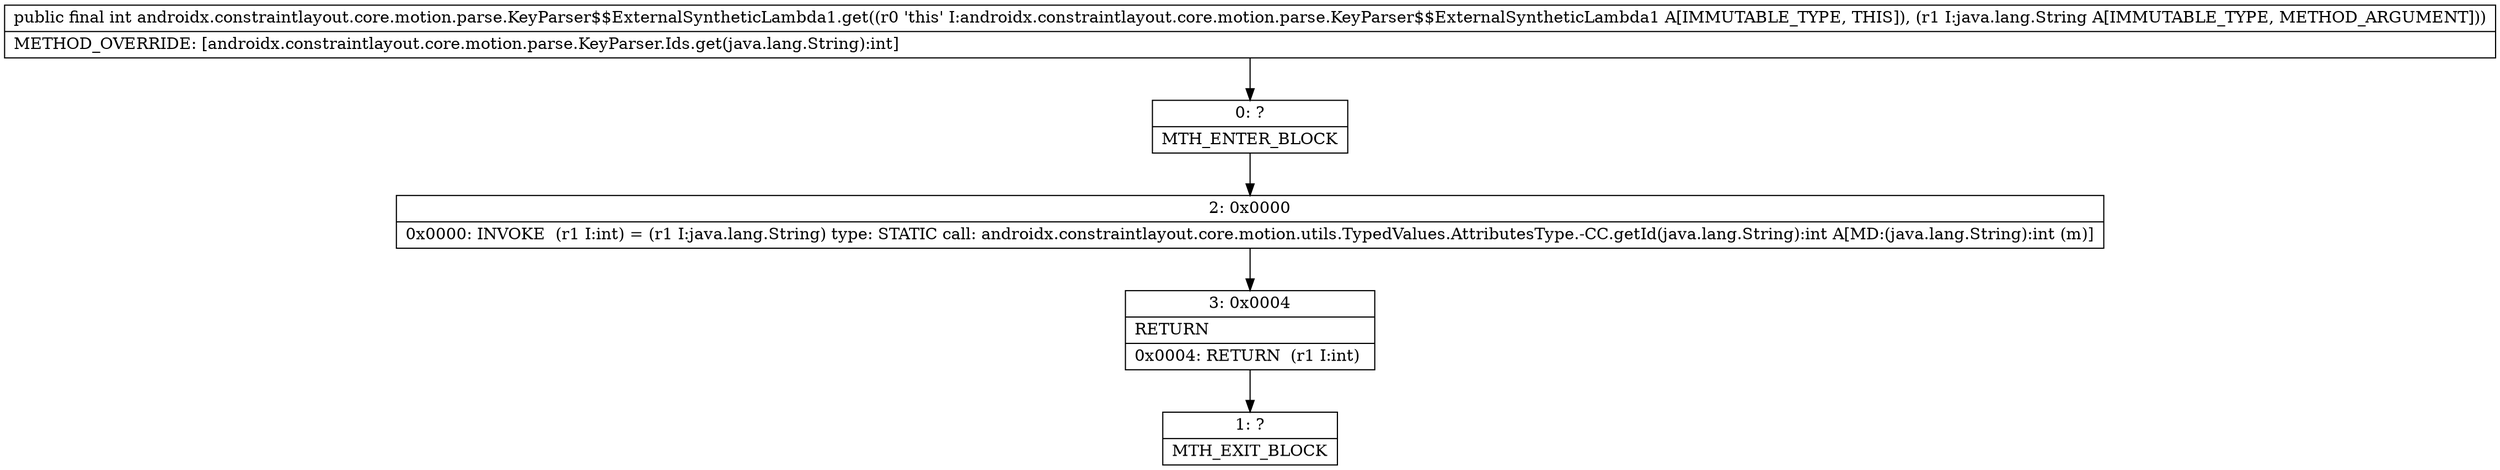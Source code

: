 digraph "CFG forandroidx.constraintlayout.core.motion.parse.KeyParser$$ExternalSyntheticLambda1.get(Ljava\/lang\/String;)I" {
Node_0 [shape=record,label="{0\:\ ?|MTH_ENTER_BLOCK\l}"];
Node_2 [shape=record,label="{2\:\ 0x0000|0x0000: INVOKE  (r1 I:int) = (r1 I:java.lang.String) type: STATIC call: androidx.constraintlayout.core.motion.utils.TypedValues.AttributesType.\-CC.getId(java.lang.String):int A[MD:(java.lang.String):int (m)]\l}"];
Node_3 [shape=record,label="{3\:\ 0x0004|RETURN\l|0x0004: RETURN  (r1 I:int) \l}"];
Node_1 [shape=record,label="{1\:\ ?|MTH_EXIT_BLOCK\l}"];
MethodNode[shape=record,label="{public final int androidx.constraintlayout.core.motion.parse.KeyParser$$ExternalSyntheticLambda1.get((r0 'this' I:androidx.constraintlayout.core.motion.parse.KeyParser$$ExternalSyntheticLambda1 A[IMMUTABLE_TYPE, THIS]), (r1 I:java.lang.String A[IMMUTABLE_TYPE, METHOD_ARGUMENT]))  | METHOD_OVERRIDE: [androidx.constraintlayout.core.motion.parse.KeyParser.Ids.get(java.lang.String):int]\l}"];
MethodNode -> Node_0;Node_0 -> Node_2;
Node_2 -> Node_3;
Node_3 -> Node_1;
}

